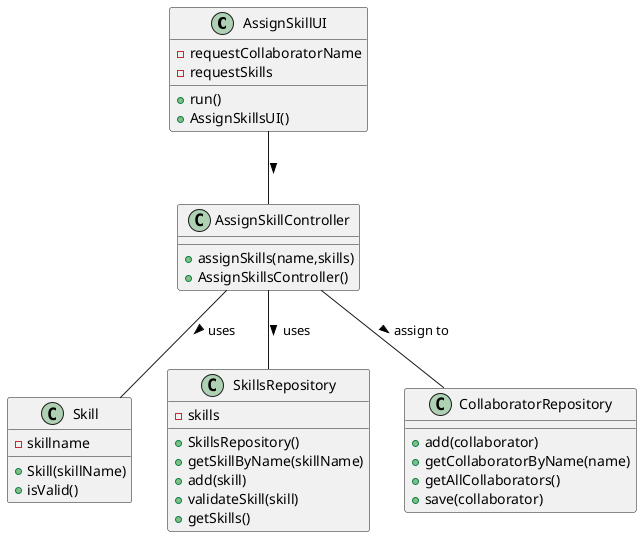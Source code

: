 @startuml
class AssignSkillUI {
    - requestCollaboratorName
    - requestSkills
    + run()
    + AssignSkillsUI()

}

class Skill {
    - skillname
    + Skill(skillName)
    + isValid()
}

class AssignSkillController {
    + assignSkills(name,skills)
    + AssignSkillsController()
}

class SkillsRepository {
    - skills
    + SkillsRepository()
    + getSkillByName(skillName)
    + add(skill)
    + validateSkill(skill)
    + getSkills()
}

class CollaboratorRepository{
    + add(collaborator)
    + getCollaboratorByName(name)
    + getAllCollaborators()
    + save(collaborator)
}

AssignSkillController -- CollaboratorRepository : assign to >
AssignSkillUI  --  AssignSkillController : >
AssignSkillController  --  SkillsRepository : uses >
AssignSkillController -- Skill : uses >

@enduml
